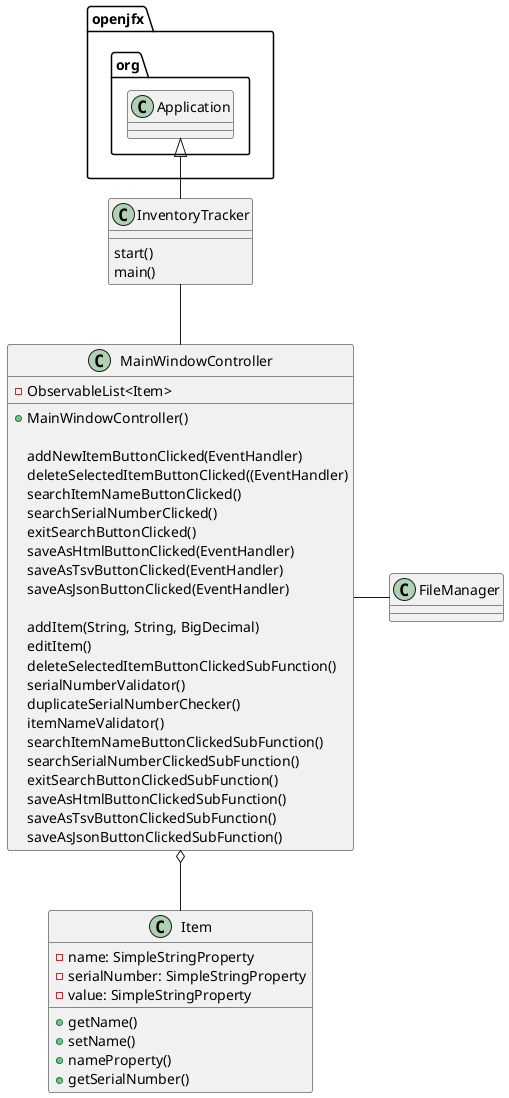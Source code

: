 @startuml

class InventoryTracker {
    start()
    main()
}

class MainWindowController {

    + MainWindowController()

    addNewItemButtonClicked(EventHandler)
    deleteSelectedItemButtonClicked((EventHandler)
    searchItemNameButtonClicked()
    searchSerialNumberClicked()
    exitSearchButtonClicked()
    saveAsHtmlButtonClicked(EventHandler)
    saveAsTsvButtonClicked(EventHandler)
    saveAsJsonButtonClicked(EventHandler)

    addItem(String, String, BigDecimal)
    editItem()
    deleteSelectedItemButtonClickedSubFunction()
    serialNumberValidator()
    duplicateSerialNumberChecker()
    itemNameValidator()
    searchItemNameButtonClickedSubFunction()
    searchSerialNumberClickedSubFunction()
    exitSearchButtonClickedSubFunction()
    saveAsHtmlButtonClickedSubFunction()
    saveAsTsvButtonClickedSubFunction()
    saveAsJsonButtonClickedSubFunction()

    - ObservableList<Item>
}

class Item {
    - name: SimpleStringProperty
    - serialNumber: SimpleStringProperty
    - value: SimpleStringProperty

    + getName()
    + setName()
    + nameProperty()
    + getSerialNumber()
    '...
}

openjfx.org.Application <|-- InventoryTracker
InventoryTracker -- MainWindowController
MainWindowController - FileManager
MainWindowController o-- Item
@enduml